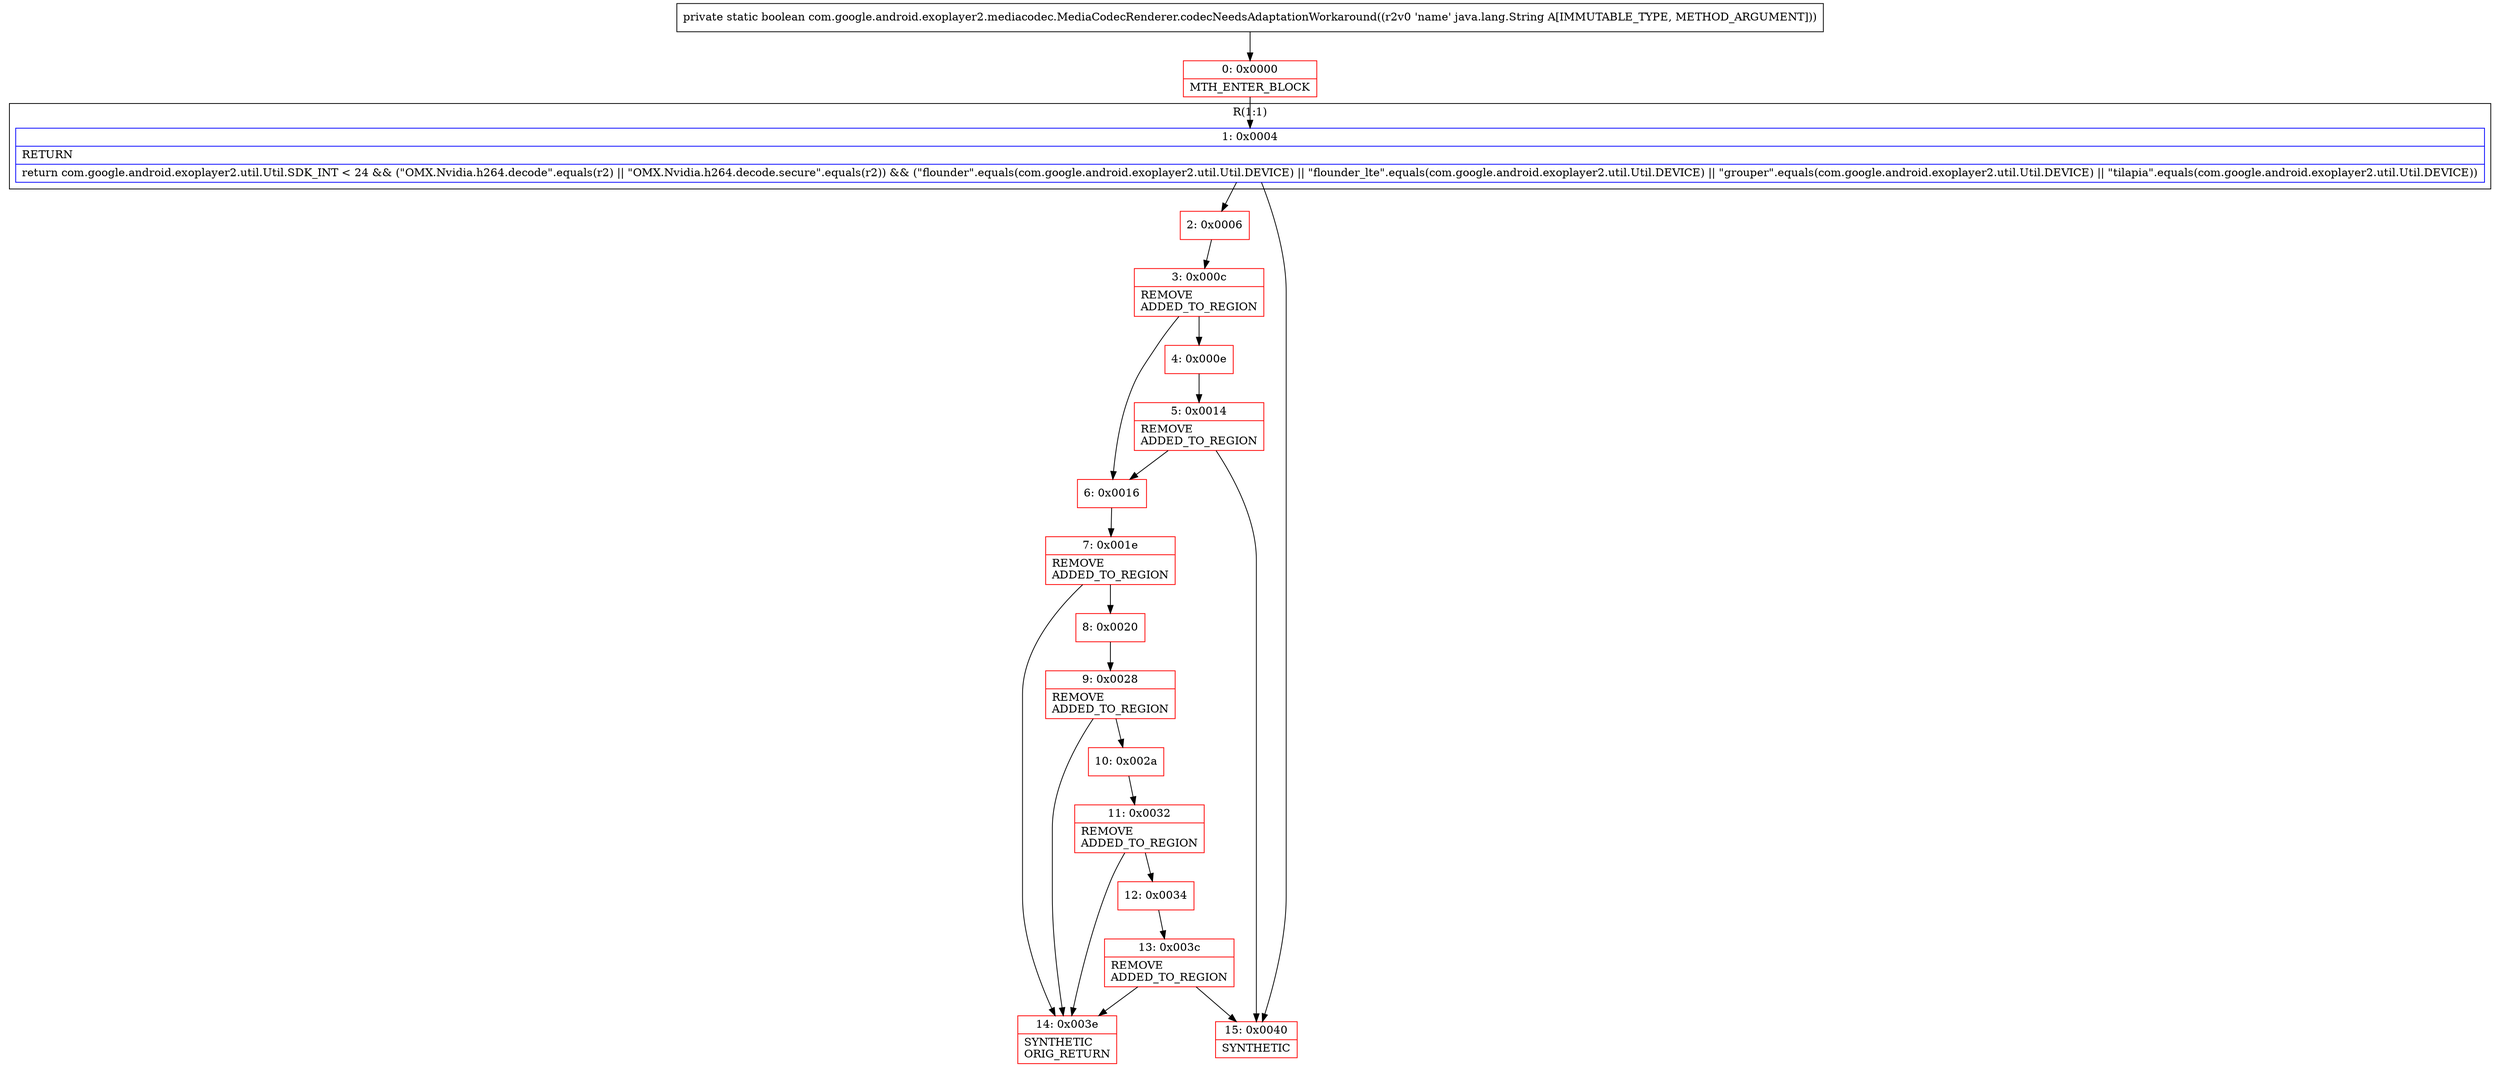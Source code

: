 digraph "CFG forcom.google.android.exoplayer2.mediacodec.MediaCodecRenderer.codecNeedsAdaptationWorkaround(Ljava\/lang\/String;)Z" {
subgraph cluster_Region_620144907 {
label = "R(1:1)";
node [shape=record,color=blue];
Node_1 [shape=record,label="{1\:\ 0x0004|RETURN\l|return com.google.android.exoplayer2.util.Util.SDK_INT \< 24 && (\"OMX.Nvidia.h264.decode\".equals(r2) \|\| \"OMX.Nvidia.h264.decode.secure\".equals(r2)) && (\"flounder\".equals(com.google.android.exoplayer2.util.Util.DEVICE) \|\| \"flounder_lte\".equals(com.google.android.exoplayer2.util.Util.DEVICE) \|\| \"grouper\".equals(com.google.android.exoplayer2.util.Util.DEVICE) \|\| \"tilapia\".equals(com.google.android.exoplayer2.util.Util.DEVICE))\l}"];
}
Node_0 [shape=record,color=red,label="{0\:\ 0x0000|MTH_ENTER_BLOCK\l}"];
Node_2 [shape=record,color=red,label="{2\:\ 0x0006}"];
Node_3 [shape=record,color=red,label="{3\:\ 0x000c|REMOVE\lADDED_TO_REGION\l}"];
Node_4 [shape=record,color=red,label="{4\:\ 0x000e}"];
Node_5 [shape=record,color=red,label="{5\:\ 0x0014|REMOVE\lADDED_TO_REGION\l}"];
Node_6 [shape=record,color=red,label="{6\:\ 0x0016}"];
Node_7 [shape=record,color=red,label="{7\:\ 0x001e|REMOVE\lADDED_TO_REGION\l}"];
Node_8 [shape=record,color=red,label="{8\:\ 0x0020}"];
Node_9 [shape=record,color=red,label="{9\:\ 0x0028|REMOVE\lADDED_TO_REGION\l}"];
Node_10 [shape=record,color=red,label="{10\:\ 0x002a}"];
Node_11 [shape=record,color=red,label="{11\:\ 0x0032|REMOVE\lADDED_TO_REGION\l}"];
Node_12 [shape=record,color=red,label="{12\:\ 0x0034}"];
Node_13 [shape=record,color=red,label="{13\:\ 0x003c|REMOVE\lADDED_TO_REGION\l}"];
Node_14 [shape=record,color=red,label="{14\:\ 0x003e|SYNTHETIC\lORIG_RETURN\l}"];
Node_15 [shape=record,color=red,label="{15\:\ 0x0040|SYNTHETIC\l}"];
MethodNode[shape=record,label="{private static boolean com.google.android.exoplayer2.mediacodec.MediaCodecRenderer.codecNeedsAdaptationWorkaround((r2v0 'name' java.lang.String A[IMMUTABLE_TYPE, METHOD_ARGUMENT])) }"];
MethodNode -> Node_0;
Node_1 -> Node_2;
Node_1 -> Node_15;
Node_0 -> Node_1;
Node_2 -> Node_3;
Node_3 -> Node_4;
Node_3 -> Node_6;
Node_4 -> Node_5;
Node_5 -> Node_6;
Node_5 -> Node_15;
Node_6 -> Node_7;
Node_7 -> Node_8;
Node_7 -> Node_14;
Node_8 -> Node_9;
Node_9 -> Node_10;
Node_9 -> Node_14;
Node_10 -> Node_11;
Node_11 -> Node_12;
Node_11 -> Node_14;
Node_12 -> Node_13;
Node_13 -> Node_14;
Node_13 -> Node_15;
}

